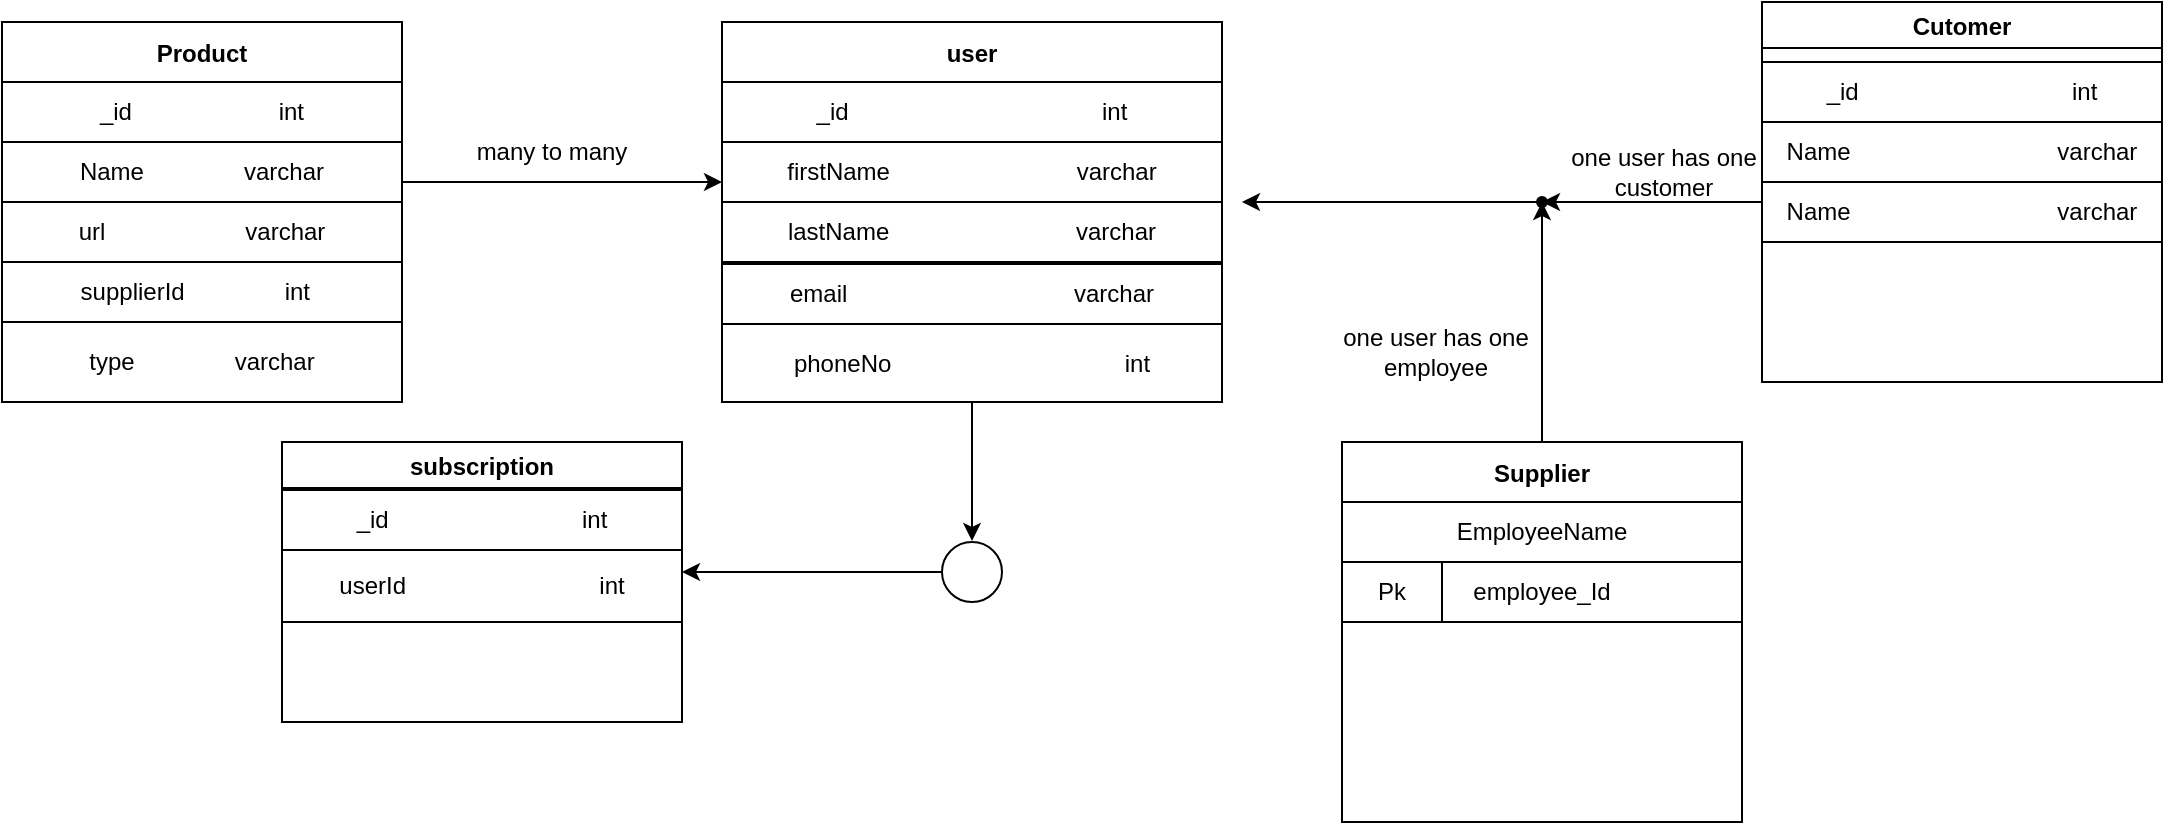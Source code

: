 <mxfile version="21.0.6" type="github">
  <diagram id="BhSrlRlOcM0yVyKKtVYT" name="Page-1">
    <mxGraphModel dx="880" dy="427" grid="1" gridSize="10" guides="1" tooltips="1" connect="1" arrows="1" fold="1" page="1" pageScale="1" pageWidth="850" pageHeight="1100" math="0" shadow="0">
      <root>
        <mxCell id="0" />
        <mxCell id="1" parent="0" />
        <mxCell id="MJh1XRehegjxkE4Bwj9e-2" value="Product" style="swimlane;startSize=30;" parent="1" vertex="1">
          <mxGeometry y="110" width="200" height="190" as="geometry" />
        </mxCell>
        <mxCell id="MJh1XRehegjxkE4Bwj9e-8" value="_id&amp;nbsp; &amp;nbsp; &amp;nbsp; &amp;nbsp; &amp;nbsp; &amp;nbsp; &amp;nbsp; &amp;nbsp; &amp;nbsp; &amp;nbsp; &amp;nbsp; int" style="rounded=0;whiteSpace=wrap;html=1;" parent="MJh1XRehegjxkE4Bwj9e-2" vertex="1">
          <mxGeometry y="30" width="200" height="30" as="geometry" />
        </mxCell>
        <mxCell id="MJh1XRehegjxkE4Bwj9e-11" value="company_Id" style="rounded=0;whiteSpace=wrap;html=1;" parent="MJh1XRehegjxkE4Bwj9e-2" vertex="1">
          <mxGeometry y="60" width="200" height="30" as="geometry" />
        </mxCell>
        <mxCell id="MJh1XRehegjxkE4Bwj9e-18" value="Pk" style="rounded=0;whiteSpace=wrap;html=1;" parent="MJh1XRehegjxkE4Bwj9e-2" vertex="1">
          <mxGeometry y="60" width="50" height="30" as="geometry" />
        </mxCell>
        <mxCell id="MJh1XRehegjxkE4Bwj9e-15" value="user_id" style="rounded=0;whiteSpace=wrap;html=1;" parent="MJh1XRehegjxkE4Bwj9e-2" vertex="1">
          <mxGeometry y="90" width="200" height="30" as="geometry" />
        </mxCell>
        <mxCell id="MJh1XRehegjxkE4Bwj9e-17" value="FK" style="rounded=0;whiteSpace=wrap;html=1;" parent="MJh1XRehegjxkE4Bwj9e-2" vertex="1">
          <mxGeometry y="90" width="50" height="30" as="geometry" />
        </mxCell>
        <mxCell id="8x3N7lcSAwLGVVlgAIWq-1" value="Name&amp;nbsp; &amp;nbsp; &amp;nbsp; &amp;nbsp; &amp;nbsp; &amp;nbsp; &amp;nbsp; &amp;nbsp;varchar" style="rounded=0;whiteSpace=wrap;html=1;" vertex="1" parent="MJh1XRehegjxkE4Bwj9e-2">
          <mxGeometry y="60" width="200" height="30" as="geometry" />
        </mxCell>
        <mxCell id="8x3N7lcSAwLGVVlgAIWq-2" value="url&amp;nbsp; &amp;nbsp; &amp;nbsp; &amp;nbsp; &amp;nbsp; &amp;nbsp; &amp;nbsp; &amp;nbsp; &amp;nbsp; &amp;nbsp; &amp;nbsp;varchar" style="rounded=0;whiteSpace=wrap;html=1;" vertex="1" parent="MJh1XRehegjxkE4Bwj9e-2">
          <mxGeometry y="90" width="200" height="30" as="geometry" />
        </mxCell>
        <mxCell id="8x3N7lcSAwLGVVlgAIWq-3" value="supplierId&amp;nbsp; &amp;nbsp; &amp;nbsp; &amp;nbsp; &amp;nbsp; &amp;nbsp; &amp;nbsp; &amp;nbsp;int&amp;nbsp;&amp;nbsp;" style="rounded=0;whiteSpace=wrap;html=1;" vertex="1" parent="MJh1XRehegjxkE4Bwj9e-2">
          <mxGeometry y="120" width="200" height="30" as="geometry" />
        </mxCell>
        <mxCell id="8x3N7lcSAwLGVVlgAIWq-4" value="type&amp;nbsp; &amp;nbsp; &amp;nbsp; &amp;nbsp; &amp;nbsp; &amp;nbsp; &amp;nbsp; &amp;nbsp;varchar" style="rounded=0;whiteSpace=wrap;html=1;" vertex="1" parent="MJh1XRehegjxkE4Bwj9e-2">
          <mxGeometry y="150" width="200" height="40" as="geometry" />
        </mxCell>
        <mxCell id="MJh1XRehegjxkE4Bwj9e-12" value="user" style="swimlane;startSize=30;" parent="1" vertex="1">
          <mxGeometry x="360" y="110" width="250" height="190" as="geometry" />
        </mxCell>
        <mxCell id="MJh1XRehegjxkE4Bwj9e-13" value="_id&amp;nbsp; &amp;nbsp; &amp;nbsp; &amp;nbsp; &amp;nbsp; &amp;nbsp; &amp;nbsp; &amp;nbsp; &amp;nbsp; &amp;nbsp; &amp;nbsp; &amp;nbsp; &amp;nbsp; &amp;nbsp; &amp;nbsp; &amp;nbsp; &amp;nbsp; &amp;nbsp; &amp;nbsp; int" style="rounded=0;whiteSpace=wrap;html=1;" parent="MJh1XRehegjxkE4Bwj9e-12" vertex="1">
          <mxGeometry y="30" width="250" height="30" as="geometry" />
        </mxCell>
        <mxCell id="MJh1XRehegjxkE4Bwj9e-14" value="&amp;nbsp; &amp;nbsp; &amp;nbsp; &amp;nbsp; &amp;nbsp;user_Id" style="rounded=0;whiteSpace=wrap;html=1;" parent="MJh1XRehegjxkE4Bwj9e-12" vertex="1">
          <mxGeometry y="60" width="250" height="30" as="geometry" />
        </mxCell>
        <mxCell id="MJh1XRehegjxkE4Bwj9e-16" value="Pk" style="rounded=0;whiteSpace=wrap;html=1;" parent="MJh1XRehegjxkE4Bwj9e-12" vertex="1">
          <mxGeometry y="60" width="50" height="30" as="geometry" />
        </mxCell>
        <mxCell id="Oi2QiJEkDFp125T8LVmi-10" value="FK" style="rounded=0;whiteSpace=wrap;html=1;" parent="MJh1XRehegjxkE4Bwj9e-12" vertex="1">
          <mxGeometry y="90" width="50" height="30" as="geometry" />
        </mxCell>
        <mxCell id="Oi2QiJEkDFp125T8LVmi-8" value="employee_id" style="rounded=0;whiteSpace=wrap;html=1;" parent="MJh1XRehegjxkE4Bwj9e-12" vertex="1">
          <mxGeometry x="50" y="90" width="200" height="30" as="geometry" />
        </mxCell>
        <mxCell id="dPJe0OU-fgonw5MujYcd-25" value="customer_id" style="rounded=0;whiteSpace=wrap;html=1;" parent="MJh1XRehegjxkE4Bwj9e-12" vertex="1">
          <mxGeometry x="49" y="122" width="200" height="30" as="geometry" />
        </mxCell>
        <mxCell id="dPJe0OU-fgonw5MujYcd-26" value="FK" style="rounded=0;whiteSpace=wrap;html=1;" parent="MJh1XRehegjxkE4Bwj9e-12" vertex="1">
          <mxGeometry y="121" width="50" height="30" as="geometry" />
        </mxCell>
        <mxCell id="8x3N7lcSAwLGVVlgAIWq-5" value="firstName&amp;nbsp; &amp;nbsp; &amp;nbsp; &amp;nbsp; &amp;nbsp; &amp;nbsp; &amp;nbsp; &amp;nbsp; &amp;nbsp; &amp;nbsp; &amp;nbsp; &amp;nbsp; &amp;nbsp; &amp;nbsp; varchar" style="rounded=0;whiteSpace=wrap;html=1;" vertex="1" parent="MJh1XRehegjxkE4Bwj9e-12">
          <mxGeometry y="60" width="250" height="30" as="geometry" />
        </mxCell>
        <mxCell id="8x3N7lcSAwLGVVlgAIWq-6" value="lastName&amp;nbsp; &amp;nbsp; &amp;nbsp; &amp;nbsp; &amp;nbsp; &amp;nbsp; &amp;nbsp; &amp;nbsp; &amp;nbsp; &amp;nbsp; &amp;nbsp; &amp;nbsp; &amp;nbsp; &amp;nbsp; varchar" style="rounded=0;whiteSpace=wrap;html=1;" vertex="1" parent="MJh1XRehegjxkE4Bwj9e-12">
          <mxGeometry y="90" width="250" height="30" as="geometry" />
        </mxCell>
        <mxCell id="8x3N7lcSAwLGVVlgAIWq-7" value="email&amp;nbsp; &amp;nbsp; &amp;nbsp; &amp;nbsp; &amp;nbsp; &amp;nbsp; &amp;nbsp; &amp;nbsp; &amp;nbsp; &amp;nbsp; &amp;nbsp; &amp;nbsp; &amp;nbsp; &amp;nbsp; &amp;nbsp; &amp;nbsp; &amp;nbsp; varchar" style="rounded=0;whiteSpace=wrap;html=1;" vertex="1" parent="MJh1XRehegjxkE4Bwj9e-12">
          <mxGeometry y="121" width="250" height="30" as="geometry" />
        </mxCell>
        <mxCell id="8x3N7lcSAwLGVVlgAIWq-8" value="phoneNo&amp;nbsp; &amp;nbsp; &amp;nbsp; &amp;nbsp; &amp;nbsp; &amp;nbsp; &amp;nbsp; &amp;nbsp; &amp;nbsp; &amp;nbsp; &amp;nbsp; &amp;nbsp; &amp;nbsp; &amp;nbsp; &amp;nbsp; &amp;nbsp; &amp;nbsp; &amp;nbsp;int" style="rounded=0;whiteSpace=wrap;html=1;" vertex="1" parent="MJh1XRehegjxkE4Bwj9e-12">
          <mxGeometry y="151" width="250" height="39" as="geometry" />
        </mxCell>
        <mxCell id="MJh1XRehegjxkE4Bwj9e-20" style="edgeStyle=orthogonalEdgeStyle;rounded=0;orthogonalLoop=1;jettySize=auto;html=1;exitX=1;exitY=0.5;exitDx=0;exitDy=0;" parent="1" source="MJh1XRehegjxkE4Bwj9e-11" edge="1">
          <mxGeometry relative="1" as="geometry">
            <mxPoint x="360" y="190" as="targetPoint" />
            <Array as="points">
              <mxPoint x="200" y="190" />
            </Array>
          </mxGeometry>
        </mxCell>
        <mxCell id="MJh1XRehegjxkE4Bwj9e-21" value="many to many" style="text;html=1;strokeColor=none;fillColor=none;align=center;verticalAlign=middle;whiteSpace=wrap;rounded=0;" parent="1" vertex="1">
          <mxGeometry x="200" y="160" width="150" height="30" as="geometry" />
        </mxCell>
        <mxCell id="dPJe0OU-fgonw5MujYcd-11" value="" style="edgeStyle=orthogonalEdgeStyle;rounded=0;orthogonalLoop=1;jettySize=auto;html=1;" parent="1" source="Oi2QiJEkDFp125T8LVmi-5" target="dPJe0OU-fgonw5MujYcd-10" edge="1">
          <mxGeometry relative="1" as="geometry" />
        </mxCell>
        <mxCell id="Oi2QiJEkDFp125T8LVmi-5" value="Supplier" style="swimlane;startSize=30;" parent="1" vertex="1">
          <mxGeometry x="670" y="320" width="200" height="190" as="geometry" />
        </mxCell>
        <mxCell id="Oi2QiJEkDFp125T8LVmi-6" value="EmployeeName" style="rounded=0;whiteSpace=wrap;html=1;" parent="Oi2QiJEkDFp125T8LVmi-5" vertex="1">
          <mxGeometry y="30" width="200" height="30" as="geometry" />
        </mxCell>
        <mxCell id="Oi2QiJEkDFp125T8LVmi-7" value="employee_Id" style="rounded=0;whiteSpace=wrap;html=1;" parent="Oi2QiJEkDFp125T8LVmi-5" vertex="1">
          <mxGeometry y="60" width="200" height="30" as="geometry" />
        </mxCell>
        <mxCell id="Oi2QiJEkDFp125T8LVmi-9" value="Pk" style="rounded=0;whiteSpace=wrap;html=1;" parent="Oi2QiJEkDFp125T8LVmi-5" vertex="1">
          <mxGeometry y="60" width="50" height="30" as="geometry" />
        </mxCell>
        <mxCell id="Oi2QiJEkDFp125T8LVmi-14" value="one user has one employee" style="text;html=1;strokeColor=none;fillColor=none;align=center;verticalAlign=middle;whiteSpace=wrap;rounded=0;" parent="1" vertex="1">
          <mxGeometry x="660" y="260" width="114" height="30" as="geometry" />
        </mxCell>
        <mxCell id="dPJe0OU-fgonw5MujYcd-1" value="subscription" style="swimlane;" parent="1" vertex="1">
          <mxGeometry x="140" y="320" width="200" height="140" as="geometry" />
        </mxCell>
        <mxCell id="dPJe0OU-fgonw5MujYcd-2" value="_id&amp;nbsp; &amp;nbsp; &amp;nbsp; &amp;nbsp; &amp;nbsp; &amp;nbsp; &amp;nbsp; &amp;nbsp; &amp;nbsp; &amp;nbsp; &amp;nbsp; &amp;nbsp; &amp;nbsp; &amp;nbsp; &amp;nbsp;int" style="rounded=0;whiteSpace=wrap;html=1;" parent="dPJe0OU-fgonw5MujYcd-1" vertex="1">
          <mxGeometry y="24" width="200" height="30" as="geometry" />
        </mxCell>
        <mxCell id="dPJe0OU-fgonw5MujYcd-3" value="user_Id" style="rounded=0;whiteSpace=wrap;html=1;" parent="dPJe0OU-fgonw5MujYcd-1" vertex="1">
          <mxGeometry y="55" width="200" height="30" as="geometry" />
        </mxCell>
        <mxCell id="dPJe0OU-fgonw5MujYcd-5" value="FK" style="rounded=0;whiteSpace=wrap;html=1;" parent="dPJe0OU-fgonw5MujYcd-1" vertex="1">
          <mxGeometry y="55" width="50" height="30" as="geometry" />
        </mxCell>
        <mxCell id="8x3N7lcSAwLGVVlgAIWq-12" value="userId&amp;nbsp; &amp;nbsp; &amp;nbsp; &amp;nbsp; &amp;nbsp; &amp;nbsp; &amp;nbsp; &amp;nbsp; &amp;nbsp; &amp;nbsp; &amp;nbsp; &amp;nbsp; &amp;nbsp; &amp;nbsp; &amp;nbsp;int" style="rounded=0;whiteSpace=wrap;html=1;" vertex="1" parent="dPJe0OU-fgonw5MujYcd-1">
          <mxGeometry y="54" width="200" height="36" as="geometry" />
        </mxCell>
        <mxCell id="dPJe0OU-fgonw5MujYcd-13" style="edgeStyle=orthogonalEdgeStyle;rounded=0;orthogonalLoop=1;jettySize=auto;html=1;" parent="1" source="dPJe0OU-fgonw5MujYcd-10" edge="1">
          <mxGeometry relative="1" as="geometry">
            <mxPoint x="620" y="200" as="targetPoint" />
          </mxGeometry>
        </mxCell>
        <mxCell id="dPJe0OU-fgonw5MujYcd-10" value="" style="shape=waypoint;sketch=0;size=6;pointerEvents=1;points=[];fillColor=default;resizable=0;rotatable=0;perimeter=centerPerimeter;snapToPoint=1;fontStyle=1;startSize=23;" parent="1" vertex="1">
          <mxGeometry x="750" y="180" width="40" height="40" as="geometry" />
        </mxCell>
        <mxCell id="dPJe0OU-fgonw5MujYcd-22" value="" style="edgeStyle=orthogonalEdgeStyle;rounded=0;orthogonalLoop=1;jettySize=auto;html=1;" parent="1" source="dPJe0OU-fgonw5MujYcd-14" target="dPJe0OU-fgonw5MujYcd-10" edge="1">
          <mxGeometry relative="1" as="geometry">
            <Array as="points">
              <mxPoint x="860" y="200" />
              <mxPoint x="860" y="200" />
            </Array>
          </mxGeometry>
        </mxCell>
        <mxCell id="dPJe0OU-fgonw5MujYcd-14" value="Cutomer" style="swimlane;" parent="1" vertex="1">
          <mxGeometry x="880" y="100" width="200" height="190" as="geometry" />
        </mxCell>
        <mxCell id="dPJe0OU-fgonw5MujYcd-15" value="_id&amp;nbsp; &amp;nbsp; &amp;nbsp; &amp;nbsp; &amp;nbsp; &amp;nbsp; &amp;nbsp; &amp;nbsp; &amp;nbsp; &amp;nbsp; &amp;nbsp; &amp;nbsp; &amp;nbsp; &amp;nbsp; &amp;nbsp; &amp;nbsp; int" style="rounded=0;whiteSpace=wrap;html=1;" parent="dPJe0OU-fgonw5MujYcd-14" vertex="1">
          <mxGeometry y="30" width="200" height="30" as="geometry" />
        </mxCell>
        <mxCell id="dPJe0OU-fgonw5MujYcd-16" value="employee_Id" style="rounded=0;whiteSpace=wrap;html=1;" parent="dPJe0OU-fgonw5MujYcd-14" vertex="1">
          <mxGeometry y="60" width="200" height="30" as="geometry" />
        </mxCell>
        <mxCell id="dPJe0OU-fgonw5MujYcd-18" value="Pk" style="rounded=0;whiteSpace=wrap;html=1;" parent="dPJe0OU-fgonw5MujYcd-14" vertex="1">
          <mxGeometry y="60" width="50" height="30" as="geometry" />
        </mxCell>
        <mxCell id="8x3N7lcSAwLGVVlgAIWq-9" value="Name&amp;nbsp; &amp;nbsp; &amp;nbsp; &amp;nbsp; &amp;nbsp; &amp;nbsp; &amp;nbsp; &amp;nbsp; &amp;nbsp; &amp;nbsp; &amp;nbsp; &amp;nbsp; &amp;nbsp; &amp;nbsp; &amp;nbsp; &amp;nbsp;varchar" style="rounded=0;whiteSpace=wrap;html=1;" vertex="1" parent="dPJe0OU-fgonw5MujYcd-14">
          <mxGeometry y="60" width="200" height="30" as="geometry" />
        </mxCell>
        <mxCell id="8x3N7lcSAwLGVVlgAIWq-10" value="Name&amp;nbsp; &amp;nbsp; &amp;nbsp; &amp;nbsp; &amp;nbsp; &amp;nbsp; &amp;nbsp; &amp;nbsp; &amp;nbsp; &amp;nbsp; &amp;nbsp; &amp;nbsp; &amp;nbsp; &amp;nbsp; &amp;nbsp; &amp;nbsp;varchar" style="rounded=0;whiteSpace=wrap;html=1;" vertex="1" parent="dPJe0OU-fgonw5MujYcd-14">
          <mxGeometry y="90" width="200" height="30" as="geometry" />
        </mxCell>
        <mxCell id="dPJe0OU-fgonw5MujYcd-23" value="one user has one customer" style="text;html=1;strokeColor=none;fillColor=none;align=center;verticalAlign=middle;whiteSpace=wrap;rounded=0;" parent="1" vertex="1">
          <mxGeometry x="774" y="170" width="114" height="30" as="geometry" />
        </mxCell>
        <mxCell id="8x3N7lcSAwLGVVlgAIWq-14" value="" style="edgeStyle=orthogonalEdgeStyle;rounded=0;orthogonalLoop=1;jettySize=auto;html=1;" edge="1" parent="1" source="8x3N7lcSAwLGVVlgAIWq-8">
          <mxGeometry relative="1" as="geometry">
            <mxPoint x="485" y="369.5" as="targetPoint" />
          </mxGeometry>
        </mxCell>
        <mxCell id="8x3N7lcSAwLGVVlgAIWq-18" value="" style="edgeStyle=orthogonalEdgeStyle;rounded=0;orthogonalLoop=1;jettySize=auto;html=1;exitX=0;exitY=0.5;exitDx=0;exitDy=0;" edge="1" parent="1" source="8x3N7lcSAwLGVVlgAIWq-15">
          <mxGeometry relative="1" as="geometry">
            <mxPoint x="420" y="385" as="sourcePoint" />
            <mxPoint x="340" y="385" as="targetPoint" />
          </mxGeometry>
        </mxCell>
        <mxCell id="8x3N7lcSAwLGVVlgAIWq-15" value="" style="ellipse;whiteSpace=wrap;html=1;rounded=0;" vertex="1" parent="1">
          <mxGeometry x="470" y="370" width="30" height="30" as="geometry" />
        </mxCell>
      </root>
    </mxGraphModel>
  </diagram>
</mxfile>
